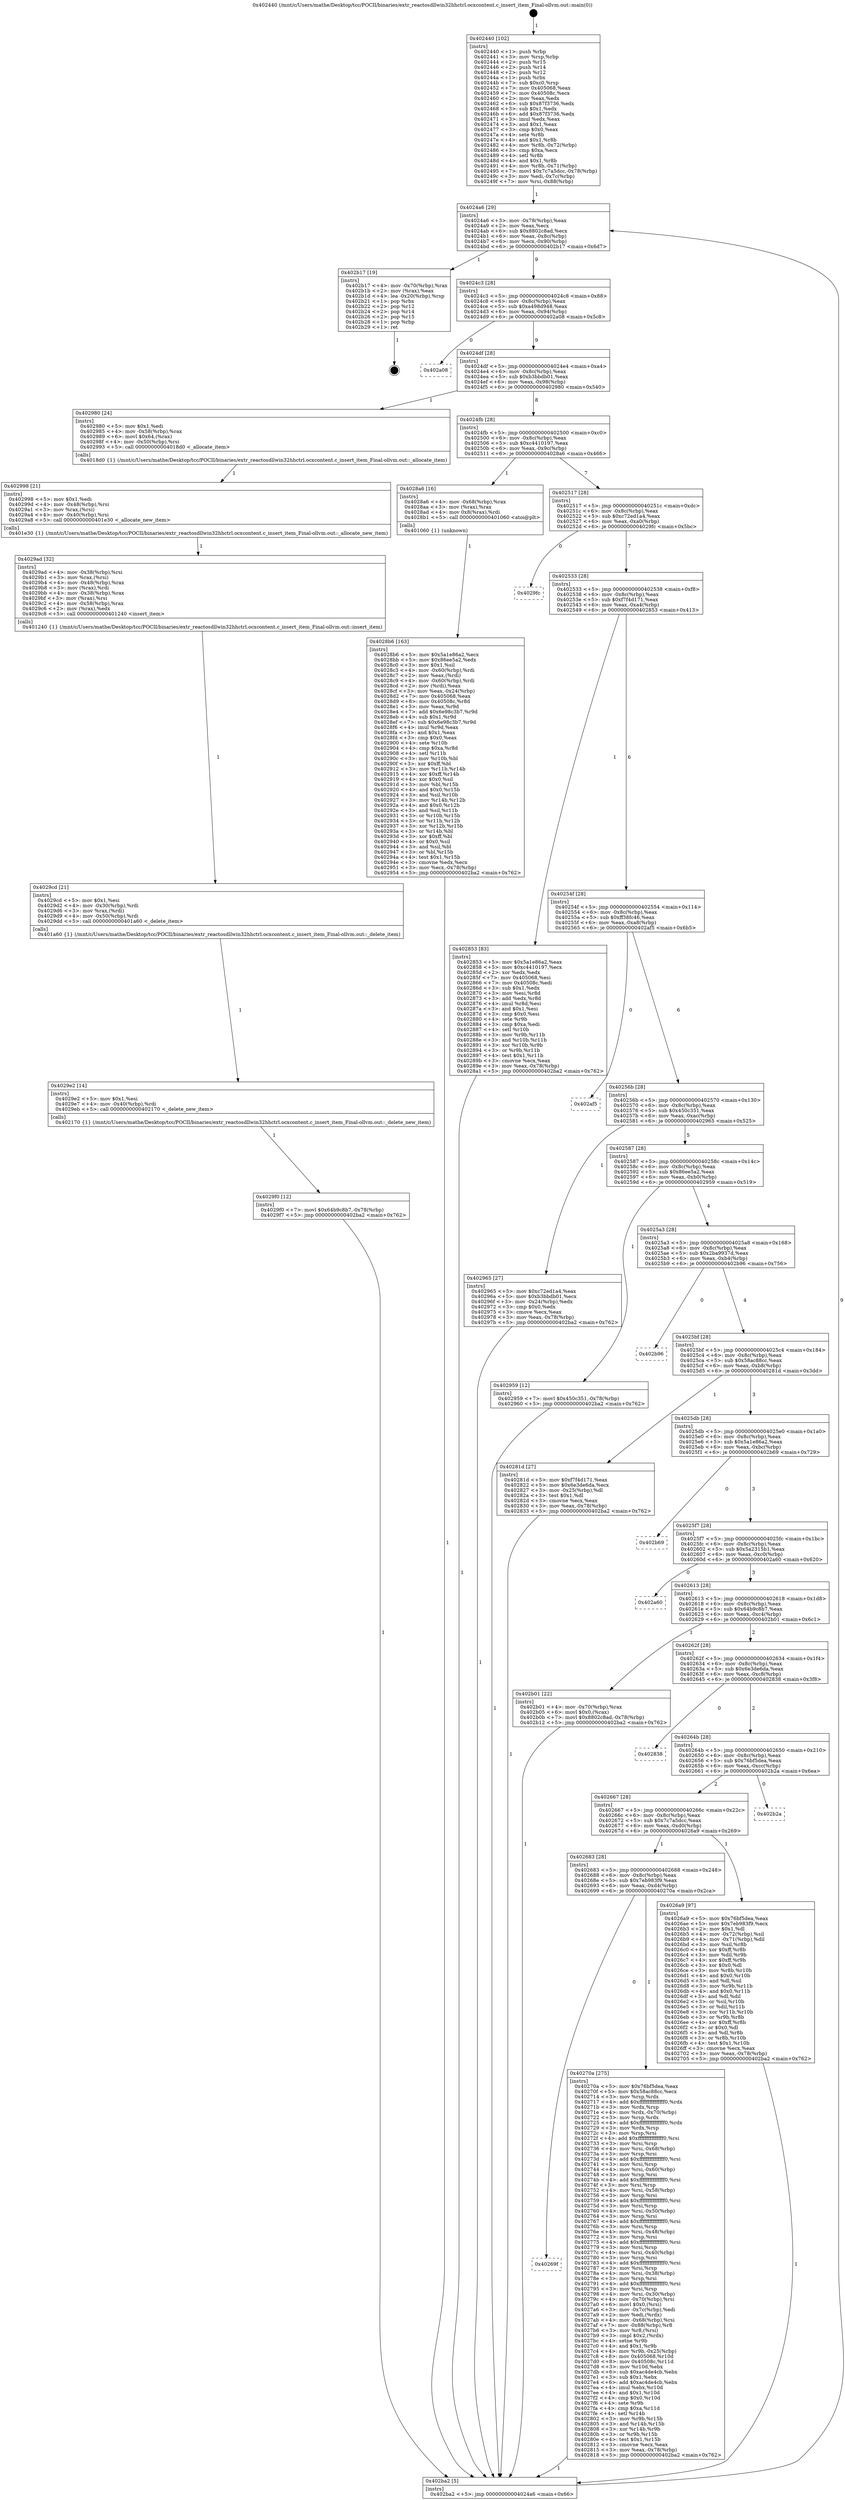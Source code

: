 digraph "0x402440" {
  label = "0x402440 (/mnt/c/Users/mathe/Desktop/tcc/POCII/binaries/extr_reactosdllwin32hhctrl.ocxcontent.c_insert_item_Final-ollvm.out::main(0))"
  labelloc = "t"
  node[shape=record]

  Entry [label="",width=0.3,height=0.3,shape=circle,fillcolor=black,style=filled]
  "0x4024a6" [label="{
     0x4024a6 [29]\l
     | [instrs]\l
     &nbsp;&nbsp;0x4024a6 \<+3\>: mov -0x78(%rbp),%eax\l
     &nbsp;&nbsp;0x4024a9 \<+2\>: mov %eax,%ecx\l
     &nbsp;&nbsp;0x4024ab \<+6\>: sub $0x8802c8ad,%ecx\l
     &nbsp;&nbsp;0x4024b1 \<+6\>: mov %eax,-0x8c(%rbp)\l
     &nbsp;&nbsp;0x4024b7 \<+6\>: mov %ecx,-0x90(%rbp)\l
     &nbsp;&nbsp;0x4024bd \<+6\>: je 0000000000402b17 \<main+0x6d7\>\l
  }"]
  "0x402b17" [label="{
     0x402b17 [19]\l
     | [instrs]\l
     &nbsp;&nbsp;0x402b17 \<+4\>: mov -0x70(%rbp),%rax\l
     &nbsp;&nbsp;0x402b1b \<+2\>: mov (%rax),%eax\l
     &nbsp;&nbsp;0x402b1d \<+4\>: lea -0x20(%rbp),%rsp\l
     &nbsp;&nbsp;0x402b21 \<+1\>: pop %rbx\l
     &nbsp;&nbsp;0x402b22 \<+2\>: pop %r12\l
     &nbsp;&nbsp;0x402b24 \<+2\>: pop %r14\l
     &nbsp;&nbsp;0x402b26 \<+2\>: pop %r15\l
     &nbsp;&nbsp;0x402b28 \<+1\>: pop %rbp\l
     &nbsp;&nbsp;0x402b29 \<+1\>: ret\l
  }"]
  "0x4024c3" [label="{
     0x4024c3 [28]\l
     | [instrs]\l
     &nbsp;&nbsp;0x4024c3 \<+5\>: jmp 00000000004024c8 \<main+0x88\>\l
     &nbsp;&nbsp;0x4024c8 \<+6\>: mov -0x8c(%rbp),%eax\l
     &nbsp;&nbsp;0x4024ce \<+5\>: sub $0xa498d948,%eax\l
     &nbsp;&nbsp;0x4024d3 \<+6\>: mov %eax,-0x94(%rbp)\l
     &nbsp;&nbsp;0x4024d9 \<+6\>: je 0000000000402a08 \<main+0x5c8\>\l
  }"]
  Exit [label="",width=0.3,height=0.3,shape=circle,fillcolor=black,style=filled,peripheries=2]
  "0x402a08" [label="{
     0x402a08\l
  }", style=dashed]
  "0x4024df" [label="{
     0x4024df [28]\l
     | [instrs]\l
     &nbsp;&nbsp;0x4024df \<+5\>: jmp 00000000004024e4 \<main+0xa4\>\l
     &nbsp;&nbsp;0x4024e4 \<+6\>: mov -0x8c(%rbp),%eax\l
     &nbsp;&nbsp;0x4024ea \<+5\>: sub $0xb3bbdb01,%eax\l
     &nbsp;&nbsp;0x4024ef \<+6\>: mov %eax,-0x98(%rbp)\l
     &nbsp;&nbsp;0x4024f5 \<+6\>: je 0000000000402980 \<main+0x540\>\l
  }"]
  "0x4029f0" [label="{
     0x4029f0 [12]\l
     | [instrs]\l
     &nbsp;&nbsp;0x4029f0 \<+7\>: movl $0x64b9c8b7,-0x78(%rbp)\l
     &nbsp;&nbsp;0x4029f7 \<+5\>: jmp 0000000000402ba2 \<main+0x762\>\l
  }"]
  "0x402980" [label="{
     0x402980 [24]\l
     | [instrs]\l
     &nbsp;&nbsp;0x402980 \<+5\>: mov $0x1,%edi\l
     &nbsp;&nbsp;0x402985 \<+4\>: mov -0x58(%rbp),%rax\l
     &nbsp;&nbsp;0x402989 \<+6\>: movl $0x64,(%rax)\l
     &nbsp;&nbsp;0x40298f \<+4\>: mov -0x50(%rbp),%rsi\l
     &nbsp;&nbsp;0x402993 \<+5\>: call 00000000004018d0 \<_allocate_item\>\l
     | [calls]\l
     &nbsp;&nbsp;0x4018d0 \{1\} (/mnt/c/Users/mathe/Desktop/tcc/POCII/binaries/extr_reactosdllwin32hhctrl.ocxcontent.c_insert_item_Final-ollvm.out::_allocate_item)\l
  }"]
  "0x4024fb" [label="{
     0x4024fb [28]\l
     | [instrs]\l
     &nbsp;&nbsp;0x4024fb \<+5\>: jmp 0000000000402500 \<main+0xc0\>\l
     &nbsp;&nbsp;0x402500 \<+6\>: mov -0x8c(%rbp),%eax\l
     &nbsp;&nbsp;0x402506 \<+5\>: sub $0xc4410197,%eax\l
     &nbsp;&nbsp;0x40250b \<+6\>: mov %eax,-0x9c(%rbp)\l
     &nbsp;&nbsp;0x402511 \<+6\>: je 00000000004028a6 \<main+0x466\>\l
  }"]
  "0x4029e2" [label="{
     0x4029e2 [14]\l
     | [instrs]\l
     &nbsp;&nbsp;0x4029e2 \<+5\>: mov $0x1,%esi\l
     &nbsp;&nbsp;0x4029e7 \<+4\>: mov -0x40(%rbp),%rdi\l
     &nbsp;&nbsp;0x4029eb \<+5\>: call 0000000000402170 \<_delete_new_item\>\l
     | [calls]\l
     &nbsp;&nbsp;0x402170 \{1\} (/mnt/c/Users/mathe/Desktop/tcc/POCII/binaries/extr_reactosdllwin32hhctrl.ocxcontent.c_insert_item_Final-ollvm.out::_delete_new_item)\l
  }"]
  "0x4028a6" [label="{
     0x4028a6 [16]\l
     | [instrs]\l
     &nbsp;&nbsp;0x4028a6 \<+4\>: mov -0x68(%rbp),%rax\l
     &nbsp;&nbsp;0x4028aa \<+3\>: mov (%rax),%rax\l
     &nbsp;&nbsp;0x4028ad \<+4\>: mov 0x8(%rax),%rdi\l
     &nbsp;&nbsp;0x4028b1 \<+5\>: call 0000000000401060 \<atoi@plt\>\l
     | [calls]\l
     &nbsp;&nbsp;0x401060 \{1\} (unknown)\l
  }"]
  "0x402517" [label="{
     0x402517 [28]\l
     | [instrs]\l
     &nbsp;&nbsp;0x402517 \<+5\>: jmp 000000000040251c \<main+0xdc\>\l
     &nbsp;&nbsp;0x40251c \<+6\>: mov -0x8c(%rbp),%eax\l
     &nbsp;&nbsp;0x402522 \<+5\>: sub $0xc72ed1a4,%eax\l
     &nbsp;&nbsp;0x402527 \<+6\>: mov %eax,-0xa0(%rbp)\l
     &nbsp;&nbsp;0x40252d \<+6\>: je 00000000004029fc \<main+0x5bc\>\l
  }"]
  "0x4029cd" [label="{
     0x4029cd [21]\l
     | [instrs]\l
     &nbsp;&nbsp;0x4029cd \<+5\>: mov $0x1,%esi\l
     &nbsp;&nbsp;0x4029d2 \<+4\>: mov -0x30(%rbp),%rdi\l
     &nbsp;&nbsp;0x4029d6 \<+3\>: mov %rax,(%rdi)\l
     &nbsp;&nbsp;0x4029d9 \<+4\>: mov -0x50(%rbp),%rdi\l
     &nbsp;&nbsp;0x4029dd \<+5\>: call 0000000000401a60 \<_delete_item\>\l
     | [calls]\l
     &nbsp;&nbsp;0x401a60 \{1\} (/mnt/c/Users/mathe/Desktop/tcc/POCII/binaries/extr_reactosdllwin32hhctrl.ocxcontent.c_insert_item_Final-ollvm.out::_delete_item)\l
  }"]
  "0x4029fc" [label="{
     0x4029fc\l
  }", style=dashed]
  "0x402533" [label="{
     0x402533 [28]\l
     | [instrs]\l
     &nbsp;&nbsp;0x402533 \<+5\>: jmp 0000000000402538 \<main+0xf8\>\l
     &nbsp;&nbsp;0x402538 \<+6\>: mov -0x8c(%rbp),%eax\l
     &nbsp;&nbsp;0x40253e \<+5\>: sub $0xf7f4d171,%eax\l
     &nbsp;&nbsp;0x402543 \<+6\>: mov %eax,-0xa4(%rbp)\l
     &nbsp;&nbsp;0x402549 \<+6\>: je 0000000000402853 \<main+0x413\>\l
  }"]
  "0x4029ad" [label="{
     0x4029ad [32]\l
     | [instrs]\l
     &nbsp;&nbsp;0x4029ad \<+4\>: mov -0x38(%rbp),%rsi\l
     &nbsp;&nbsp;0x4029b1 \<+3\>: mov %rax,(%rsi)\l
     &nbsp;&nbsp;0x4029b4 \<+4\>: mov -0x48(%rbp),%rax\l
     &nbsp;&nbsp;0x4029b8 \<+3\>: mov (%rax),%rdi\l
     &nbsp;&nbsp;0x4029bb \<+4\>: mov -0x38(%rbp),%rax\l
     &nbsp;&nbsp;0x4029bf \<+3\>: mov (%rax),%rsi\l
     &nbsp;&nbsp;0x4029c2 \<+4\>: mov -0x58(%rbp),%rax\l
     &nbsp;&nbsp;0x4029c6 \<+2\>: mov (%rax),%edx\l
     &nbsp;&nbsp;0x4029c8 \<+5\>: call 0000000000401240 \<insert_item\>\l
     | [calls]\l
     &nbsp;&nbsp;0x401240 \{1\} (/mnt/c/Users/mathe/Desktop/tcc/POCII/binaries/extr_reactosdllwin32hhctrl.ocxcontent.c_insert_item_Final-ollvm.out::insert_item)\l
  }"]
  "0x402853" [label="{
     0x402853 [83]\l
     | [instrs]\l
     &nbsp;&nbsp;0x402853 \<+5\>: mov $0x5a1e86a2,%eax\l
     &nbsp;&nbsp;0x402858 \<+5\>: mov $0xc4410197,%ecx\l
     &nbsp;&nbsp;0x40285d \<+2\>: xor %edx,%edx\l
     &nbsp;&nbsp;0x40285f \<+7\>: mov 0x405068,%esi\l
     &nbsp;&nbsp;0x402866 \<+7\>: mov 0x40508c,%edi\l
     &nbsp;&nbsp;0x40286d \<+3\>: sub $0x1,%edx\l
     &nbsp;&nbsp;0x402870 \<+3\>: mov %esi,%r8d\l
     &nbsp;&nbsp;0x402873 \<+3\>: add %edx,%r8d\l
     &nbsp;&nbsp;0x402876 \<+4\>: imul %r8d,%esi\l
     &nbsp;&nbsp;0x40287a \<+3\>: and $0x1,%esi\l
     &nbsp;&nbsp;0x40287d \<+3\>: cmp $0x0,%esi\l
     &nbsp;&nbsp;0x402880 \<+4\>: sete %r9b\l
     &nbsp;&nbsp;0x402884 \<+3\>: cmp $0xa,%edi\l
     &nbsp;&nbsp;0x402887 \<+4\>: setl %r10b\l
     &nbsp;&nbsp;0x40288b \<+3\>: mov %r9b,%r11b\l
     &nbsp;&nbsp;0x40288e \<+3\>: and %r10b,%r11b\l
     &nbsp;&nbsp;0x402891 \<+3\>: xor %r10b,%r9b\l
     &nbsp;&nbsp;0x402894 \<+3\>: or %r9b,%r11b\l
     &nbsp;&nbsp;0x402897 \<+4\>: test $0x1,%r11b\l
     &nbsp;&nbsp;0x40289b \<+3\>: cmovne %ecx,%eax\l
     &nbsp;&nbsp;0x40289e \<+3\>: mov %eax,-0x78(%rbp)\l
     &nbsp;&nbsp;0x4028a1 \<+5\>: jmp 0000000000402ba2 \<main+0x762\>\l
  }"]
  "0x40254f" [label="{
     0x40254f [28]\l
     | [instrs]\l
     &nbsp;&nbsp;0x40254f \<+5\>: jmp 0000000000402554 \<main+0x114\>\l
     &nbsp;&nbsp;0x402554 \<+6\>: mov -0x8c(%rbp),%eax\l
     &nbsp;&nbsp;0x40255a \<+5\>: sub $0xff38fc46,%eax\l
     &nbsp;&nbsp;0x40255f \<+6\>: mov %eax,-0xa8(%rbp)\l
     &nbsp;&nbsp;0x402565 \<+6\>: je 0000000000402af5 \<main+0x6b5\>\l
  }"]
  "0x402998" [label="{
     0x402998 [21]\l
     | [instrs]\l
     &nbsp;&nbsp;0x402998 \<+5\>: mov $0x1,%edi\l
     &nbsp;&nbsp;0x40299d \<+4\>: mov -0x48(%rbp),%rsi\l
     &nbsp;&nbsp;0x4029a1 \<+3\>: mov %rax,(%rsi)\l
     &nbsp;&nbsp;0x4029a4 \<+4\>: mov -0x40(%rbp),%rsi\l
     &nbsp;&nbsp;0x4029a8 \<+5\>: call 0000000000401e30 \<_allocate_new_item\>\l
     | [calls]\l
     &nbsp;&nbsp;0x401e30 \{1\} (/mnt/c/Users/mathe/Desktop/tcc/POCII/binaries/extr_reactosdllwin32hhctrl.ocxcontent.c_insert_item_Final-ollvm.out::_allocate_new_item)\l
  }"]
  "0x402af5" [label="{
     0x402af5\l
  }", style=dashed]
  "0x40256b" [label="{
     0x40256b [28]\l
     | [instrs]\l
     &nbsp;&nbsp;0x40256b \<+5\>: jmp 0000000000402570 \<main+0x130\>\l
     &nbsp;&nbsp;0x402570 \<+6\>: mov -0x8c(%rbp),%eax\l
     &nbsp;&nbsp;0x402576 \<+5\>: sub $0x450c351,%eax\l
     &nbsp;&nbsp;0x40257b \<+6\>: mov %eax,-0xac(%rbp)\l
     &nbsp;&nbsp;0x402581 \<+6\>: je 0000000000402965 \<main+0x525\>\l
  }"]
  "0x4028b6" [label="{
     0x4028b6 [163]\l
     | [instrs]\l
     &nbsp;&nbsp;0x4028b6 \<+5\>: mov $0x5a1e86a2,%ecx\l
     &nbsp;&nbsp;0x4028bb \<+5\>: mov $0x86ee5a2,%edx\l
     &nbsp;&nbsp;0x4028c0 \<+3\>: mov $0x1,%sil\l
     &nbsp;&nbsp;0x4028c3 \<+4\>: mov -0x60(%rbp),%rdi\l
     &nbsp;&nbsp;0x4028c7 \<+2\>: mov %eax,(%rdi)\l
     &nbsp;&nbsp;0x4028c9 \<+4\>: mov -0x60(%rbp),%rdi\l
     &nbsp;&nbsp;0x4028cd \<+2\>: mov (%rdi),%eax\l
     &nbsp;&nbsp;0x4028cf \<+3\>: mov %eax,-0x24(%rbp)\l
     &nbsp;&nbsp;0x4028d2 \<+7\>: mov 0x405068,%eax\l
     &nbsp;&nbsp;0x4028d9 \<+8\>: mov 0x40508c,%r8d\l
     &nbsp;&nbsp;0x4028e1 \<+3\>: mov %eax,%r9d\l
     &nbsp;&nbsp;0x4028e4 \<+7\>: add $0x6e98c3b7,%r9d\l
     &nbsp;&nbsp;0x4028eb \<+4\>: sub $0x1,%r9d\l
     &nbsp;&nbsp;0x4028ef \<+7\>: sub $0x6e98c3b7,%r9d\l
     &nbsp;&nbsp;0x4028f6 \<+4\>: imul %r9d,%eax\l
     &nbsp;&nbsp;0x4028fa \<+3\>: and $0x1,%eax\l
     &nbsp;&nbsp;0x4028fd \<+3\>: cmp $0x0,%eax\l
     &nbsp;&nbsp;0x402900 \<+4\>: sete %r10b\l
     &nbsp;&nbsp;0x402904 \<+4\>: cmp $0xa,%r8d\l
     &nbsp;&nbsp;0x402908 \<+4\>: setl %r11b\l
     &nbsp;&nbsp;0x40290c \<+3\>: mov %r10b,%bl\l
     &nbsp;&nbsp;0x40290f \<+3\>: xor $0xff,%bl\l
     &nbsp;&nbsp;0x402912 \<+3\>: mov %r11b,%r14b\l
     &nbsp;&nbsp;0x402915 \<+4\>: xor $0xff,%r14b\l
     &nbsp;&nbsp;0x402919 \<+4\>: xor $0x0,%sil\l
     &nbsp;&nbsp;0x40291d \<+3\>: mov %bl,%r15b\l
     &nbsp;&nbsp;0x402920 \<+4\>: and $0x0,%r15b\l
     &nbsp;&nbsp;0x402924 \<+3\>: and %sil,%r10b\l
     &nbsp;&nbsp;0x402927 \<+3\>: mov %r14b,%r12b\l
     &nbsp;&nbsp;0x40292a \<+4\>: and $0x0,%r12b\l
     &nbsp;&nbsp;0x40292e \<+3\>: and %sil,%r11b\l
     &nbsp;&nbsp;0x402931 \<+3\>: or %r10b,%r15b\l
     &nbsp;&nbsp;0x402934 \<+3\>: or %r11b,%r12b\l
     &nbsp;&nbsp;0x402937 \<+3\>: xor %r12b,%r15b\l
     &nbsp;&nbsp;0x40293a \<+3\>: or %r14b,%bl\l
     &nbsp;&nbsp;0x40293d \<+3\>: xor $0xff,%bl\l
     &nbsp;&nbsp;0x402940 \<+4\>: or $0x0,%sil\l
     &nbsp;&nbsp;0x402944 \<+3\>: and %sil,%bl\l
     &nbsp;&nbsp;0x402947 \<+3\>: or %bl,%r15b\l
     &nbsp;&nbsp;0x40294a \<+4\>: test $0x1,%r15b\l
     &nbsp;&nbsp;0x40294e \<+3\>: cmovne %edx,%ecx\l
     &nbsp;&nbsp;0x402951 \<+3\>: mov %ecx,-0x78(%rbp)\l
     &nbsp;&nbsp;0x402954 \<+5\>: jmp 0000000000402ba2 \<main+0x762\>\l
  }"]
  "0x402965" [label="{
     0x402965 [27]\l
     | [instrs]\l
     &nbsp;&nbsp;0x402965 \<+5\>: mov $0xc72ed1a4,%eax\l
     &nbsp;&nbsp;0x40296a \<+5\>: mov $0xb3bbdb01,%ecx\l
     &nbsp;&nbsp;0x40296f \<+3\>: mov -0x24(%rbp),%edx\l
     &nbsp;&nbsp;0x402972 \<+3\>: cmp $0x0,%edx\l
     &nbsp;&nbsp;0x402975 \<+3\>: cmove %ecx,%eax\l
     &nbsp;&nbsp;0x402978 \<+3\>: mov %eax,-0x78(%rbp)\l
     &nbsp;&nbsp;0x40297b \<+5\>: jmp 0000000000402ba2 \<main+0x762\>\l
  }"]
  "0x402587" [label="{
     0x402587 [28]\l
     | [instrs]\l
     &nbsp;&nbsp;0x402587 \<+5\>: jmp 000000000040258c \<main+0x14c\>\l
     &nbsp;&nbsp;0x40258c \<+6\>: mov -0x8c(%rbp),%eax\l
     &nbsp;&nbsp;0x402592 \<+5\>: sub $0x86ee5a2,%eax\l
     &nbsp;&nbsp;0x402597 \<+6\>: mov %eax,-0xb0(%rbp)\l
     &nbsp;&nbsp;0x40259d \<+6\>: je 0000000000402959 \<main+0x519\>\l
  }"]
  "0x40269f" [label="{
     0x40269f\l
  }", style=dashed]
  "0x402959" [label="{
     0x402959 [12]\l
     | [instrs]\l
     &nbsp;&nbsp;0x402959 \<+7\>: movl $0x450c351,-0x78(%rbp)\l
     &nbsp;&nbsp;0x402960 \<+5\>: jmp 0000000000402ba2 \<main+0x762\>\l
  }"]
  "0x4025a3" [label="{
     0x4025a3 [28]\l
     | [instrs]\l
     &nbsp;&nbsp;0x4025a3 \<+5\>: jmp 00000000004025a8 \<main+0x168\>\l
     &nbsp;&nbsp;0x4025a8 \<+6\>: mov -0x8c(%rbp),%eax\l
     &nbsp;&nbsp;0x4025ae \<+5\>: sub $0x2ba9937d,%eax\l
     &nbsp;&nbsp;0x4025b3 \<+6\>: mov %eax,-0xb4(%rbp)\l
     &nbsp;&nbsp;0x4025b9 \<+6\>: je 0000000000402b96 \<main+0x756\>\l
  }"]
  "0x40270a" [label="{
     0x40270a [275]\l
     | [instrs]\l
     &nbsp;&nbsp;0x40270a \<+5\>: mov $0x76bf5dea,%eax\l
     &nbsp;&nbsp;0x40270f \<+5\>: mov $0x58ac88cc,%ecx\l
     &nbsp;&nbsp;0x402714 \<+3\>: mov %rsp,%rdx\l
     &nbsp;&nbsp;0x402717 \<+4\>: add $0xfffffffffffffff0,%rdx\l
     &nbsp;&nbsp;0x40271b \<+3\>: mov %rdx,%rsp\l
     &nbsp;&nbsp;0x40271e \<+4\>: mov %rdx,-0x70(%rbp)\l
     &nbsp;&nbsp;0x402722 \<+3\>: mov %rsp,%rdx\l
     &nbsp;&nbsp;0x402725 \<+4\>: add $0xfffffffffffffff0,%rdx\l
     &nbsp;&nbsp;0x402729 \<+3\>: mov %rdx,%rsp\l
     &nbsp;&nbsp;0x40272c \<+3\>: mov %rsp,%rsi\l
     &nbsp;&nbsp;0x40272f \<+4\>: add $0xfffffffffffffff0,%rsi\l
     &nbsp;&nbsp;0x402733 \<+3\>: mov %rsi,%rsp\l
     &nbsp;&nbsp;0x402736 \<+4\>: mov %rsi,-0x68(%rbp)\l
     &nbsp;&nbsp;0x40273a \<+3\>: mov %rsp,%rsi\l
     &nbsp;&nbsp;0x40273d \<+4\>: add $0xfffffffffffffff0,%rsi\l
     &nbsp;&nbsp;0x402741 \<+3\>: mov %rsi,%rsp\l
     &nbsp;&nbsp;0x402744 \<+4\>: mov %rsi,-0x60(%rbp)\l
     &nbsp;&nbsp;0x402748 \<+3\>: mov %rsp,%rsi\l
     &nbsp;&nbsp;0x40274b \<+4\>: add $0xfffffffffffffff0,%rsi\l
     &nbsp;&nbsp;0x40274f \<+3\>: mov %rsi,%rsp\l
     &nbsp;&nbsp;0x402752 \<+4\>: mov %rsi,-0x58(%rbp)\l
     &nbsp;&nbsp;0x402756 \<+3\>: mov %rsp,%rsi\l
     &nbsp;&nbsp;0x402759 \<+4\>: add $0xfffffffffffffff0,%rsi\l
     &nbsp;&nbsp;0x40275d \<+3\>: mov %rsi,%rsp\l
     &nbsp;&nbsp;0x402760 \<+4\>: mov %rsi,-0x50(%rbp)\l
     &nbsp;&nbsp;0x402764 \<+3\>: mov %rsp,%rsi\l
     &nbsp;&nbsp;0x402767 \<+4\>: add $0xfffffffffffffff0,%rsi\l
     &nbsp;&nbsp;0x40276b \<+3\>: mov %rsi,%rsp\l
     &nbsp;&nbsp;0x40276e \<+4\>: mov %rsi,-0x48(%rbp)\l
     &nbsp;&nbsp;0x402772 \<+3\>: mov %rsp,%rsi\l
     &nbsp;&nbsp;0x402775 \<+4\>: add $0xfffffffffffffff0,%rsi\l
     &nbsp;&nbsp;0x402779 \<+3\>: mov %rsi,%rsp\l
     &nbsp;&nbsp;0x40277c \<+4\>: mov %rsi,-0x40(%rbp)\l
     &nbsp;&nbsp;0x402780 \<+3\>: mov %rsp,%rsi\l
     &nbsp;&nbsp;0x402783 \<+4\>: add $0xfffffffffffffff0,%rsi\l
     &nbsp;&nbsp;0x402787 \<+3\>: mov %rsi,%rsp\l
     &nbsp;&nbsp;0x40278a \<+4\>: mov %rsi,-0x38(%rbp)\l
     &nbsp;&nbsp;0x40278e \<+3\>: mov %rsp,%rsi\l
     &nbsp;&nbsp;0x402791 \<+4\>: add $0xfffffffffffffff0,%rsi\l
     &nbsp;&nbsp;0x402795 \<+3\>: mov %rsi,%rsp\l
     &nbsp;&nbsp;0x402798 \<+4\>: mov %rsi,-0x30(%rbp)\l
     &nbsp;&nbsp;0x40279c \<+4\>: mov -0x70(%rbp),%rsi\l
     &nbsp;&nbsp;0x4027a0 \<+6\>: movl $0x0,(%rsi)\l
     &nbsp;&nbsp;0x4027a6 \<+3\>: mov -0x7c(%rbp),%edi\l
     &nbsp;&nbsp;0x4027a9 \<+2\>: mov %edi,(%rdx)\l
     &nbsp;&nbsp;0x4027ab \<+4\>: mov -0x68(%rbp),%rsi\l
     &nbsp;&nbsp;0x4027af \<+7\>: mov -0x88(%rbp),%r8\l
     &nbsp;&nbsp;0x4027b6 \<+3\>: mov %r8,(%rsi)\l
     &nbsp;&nbsp;0x4027b9 \<+3\>: cmpl $0x2,(%rdx)\l
     &nbsp;&nbsp;0x4027bc \<+4\>: setne %r9b\l
     &nbsp;&nbsp;0x4027c0 \<+4\>: and $0x1,%r9b\l
     &nbsp;&nbsp;0x4027c4 \<+4\>: mov %r9b,-0x25(%rbp)\l
     &nbsp;&nbsp;0x4027c8 \<+8\>: mov 0x405068,%r10d\l
     &nbsp;&nbsp;0x4027d0 \<+8\>: mov 0x40508c,%r11d\l
     &nbsp;&nbsp;0x4027d8 \<+3\>: mov %r10d,%ebx\l
     &nbsp;&nbsp;0x4027db \<+6\>: sub $0xac4de4cb,%ebx\l
     &nbsp;&nbsp;0x4027e1 \<+3\>: sub $0x1,%ebx\l
     &nbsp;&nbsp;0x4027e4 \<+6\>: add $0xac4de4cb,%ebx\l
     &nbsp;&nbsp;0x4027ea \<+4\>: imul %ebx,%r10d\l
     &nbsp;&nbsp;0x4027ee \<+4\>: and $0x1,%r10d\l
     &nbsp;&nbsp;0x4027f2 \<+4\>: cmp $0x0,%r10d\l
     &nbsp;&nbsp;0x4027f6 \<+4\>: sete %r9b\l
     &nbsp;&nbsp;0x4027fa \<+4\>: cmp $0xa,%r11d\l
     &nbsp;&nbsp;0x4027fe \<+4\>: setl %r14b\l
     &nbsp;&nbsp;0x402802 \<+3\>: mov %r9b,%r15b\l
     &nbsp;&nbsp;0x402805 \<+3\>: and %r14b,%r15b\l
     &nbsp;&nbsp;0x402808 \<+3\>: xor %r14b,%r9b\l
     &nbsp;&nbsp;0x40280b \<+3\>: or %r9b,%r15b\l
     &nbsp;&nbsp;0x40280e \<+4\>: test $0x1,%r15b\l
     &nbsp;&nbsp;0x402812 \<+3\>: cmovne %ecx,%eax\l
     &nbsp;&nbsp;0x402815 \<+3\>: mov %eax,-0x78(%rbp)\l
     &nbsp;&nbsp;0x402818 \<+5\>: jmp 0000000000402ba2 \<main+0x762\>\l
  }"]
  "0x402b96" [label="{
     0x402b96\l
  }", style=dashed]
  "0x4025bf" [label="{
     0x4025bf [28]\l
     | [instrs]\l
     &nbsp;&nbsp;0x4025bf \<+5\>: jmp 00000000004025c4 \<main+0x184\>\l
     &nbsp;&nbsp;0x4025c4 \<+6\>: mov -0x8c(%rbp),%eax\l
     &nbsp;&nbsp;0x4025ca \<+5\>: sub $0x58ac88cc,%eax\l
     &nbsp;&nbsp;0x4025cf \<+6\>: mov %eax,-0xb8(%rbp)\l
     &nbsp;&nbsp;0x4025d5 \<+6\>: je 000000000040281d \<main+0x3dd\>\l
  }"]
  "0x402440" [label="{
     0x402440 [102]\l
     | [instrs]\l
     &nbsp;&nbsp;0x402440 \<+1\>: push %rbp\l
     &nbsp;&nbsp;0x402441 \<+3\>: mov %rsp,%rbp\l
     &nbsp;&nbsp;0x402444 \<+2\>: push %r15\l
     &nbsp;&nbsp;0x402446 \<+2\>: push %r14\l
     &nbsp;&nbsp;0x402448 \<+2\>: push %r12\l
     &nbsp;&nbsp;0x40244a \<+1\>: push %rbx\l
     &nbsp;&nbsp;0x40244b \<+7\>: sub $0xc0,%rsp\l
     &nbsp;&nbsp;0x402452 \<+7\>: mov 0x405068,%eax\l
     &nbsp;&nbsp;0x402459 \<+7\>: mov 0x40508c,%ecx\l
     &nbsp;&nbsp;0x402460 \<+2\>: mov %eax,%edx\l
     &nbsp;&nbsp;0x402462 \<+6\>: sub $0x87f3736,%edx\l
     &nbsp;&nbsp;0x402468 \<+3\>: sub $0x1,%edx\l
     &nbsp;&nbsp;0x40246b \<+6\>: add $0x87f3736,%edx\l
     &nbsp;&nbsp;0x402471 \<+3\>: imul %edx,%eax\l
     &nbsp;&nbsp;0x402474 \<+3\>: and $0x1,%eax\l
     &nbsp;&nbsp;0x402477 \<+3\>: cmp $0x0,%eax\l
     &nbsp;&nbsp;0x40247a \<+4\>: sete %r8b\l
     &nbsp;&nbsp;0x40247e \<+4\>: and $0x1,%r8b\l
     &nbsp;&nbsp;0x402482 \<+4\>: mov %r8b,-0x72(%rbp)\l
     &nbsp;&nbsp;0x402486 \<+3\>: cmp $0xa,%ecx\l
     &nbsp;&nbsp;0x402489 \<+4\>: setl %r8b\l
     &nbsp;&nbsp;0x40248d \<+4\>: and $0x1,%r8b\l
     &nbsp;&nbsp;0x402491 \<+4\>: mov %r8b,-0x71(%rbp)\l
     &nbsp;&nbsp;0x402495 \<+7\>: movl $0x7c7a5dcc,-0x78(%rbp)\l
     &nbsp;&nbsp;0x40249c \<+3\>: mov %edi,-0x7c(%rbp)\l
     &nbsp;&nbsp;0x40249f \<+7\>: mov %rsi,-0x88(%rbp)\l
  }"]
  "0x40281d" [label="{
     0x40281d [27]\l
     | [instrs]\l
     &nbsp;&nbsp;0x40281d \<+5\>: mov $0xf7f4d171,%eax\l
     &nbsp;&nbsp;0x402822 \<+5\>: mov $0x6e3de6da,%ecx\l
     &nbsp;&nbsp;0x402827 \<+3\>: mov -0x25(%rbp),%dl\l
     &nbsp;&nbsp;0x40282a \<+3\>: test $0x1,%dl\l
     &nbsp;&nbsp;0x40282d \<+3\>: cmovne %ecx,%eax\l
     &nbsp;&nbsp;0x402830 \<+3\>: mov %eax,-0x78(%rbp)\l
     &nbsp;&nbsp;0x402833 \<+5\>: jmp 0000000000402ba2 \<main+0x762\>\l
  }"]
  "0x4025db" [label="{
     0x4025db [28]\l
     | [instrs]\l
     &nbsp;&nbsp;0x4025db \<+5\>: jmp 00000000004025e0 \<main+0x1a0\>\l
     &nbsp;&nbsp;0x4025e0 \<+6\>: mov -0x8c(%rbp),%eax\l
     &nbsp;&nbsp;0x4025e6 \<+5\>: sub $0x5a1e86a2,%eax\l
     &nbsp;&nbsp;0x4025eb \<+6\>: mov %eax,-0xbc(%rbp)\l
     &nbsp;&nbsp;0x4025f1 \<+6\>: je 0000000000402b69 \<main+0x729\>\l
  }"]
  "0x402ba2" [label="{
     0x402ba2 [5]\l
     | [instrs]\l
     &nbsp;&nbsp;0x402ba2 \<+5\>: jmp 00000000004024a6 \<main+0x66\>\l
  }"]
  "0x402b69" [label="{
     0x402b69\l
  }", style=dashed]
  "0x4025f7" [label="{
     0x4025f7 [28]\l
     | [instrs]\l
     &nbsp;&nbsp;0x4025f7 \<+5\>: jmp 00000000004025fc \<main+0x1bc\>\l
     &nbsp;&nbsp;0x4025fc \<+6\>: mov -0x8c(%rbp),%eax\l
     &nbsp;&nbsp;0x402602 \<+5\>: sub $0x5a2315b1,%eax\l
     &nbsp;&nbsp;0x402607 \<+6\>: mov %eax,-0xc0(%rbp)\l
     &nbsp;&nbsp;0x40260d \<+6\>: je 0000000000402a60 \<main+0x620\>\l
  }"]
  "0x402683" [label="{
     0x402683 [28]\l
     | [instrs]\l
     &nbsp;&nbsp;0x402683 \<+5\>: jmp 0000000000402688 \<main+0x248\>\l
     &nbsp;&nbsp;0x402688 \<+6\>: mov -0x8c(%rbp),%eax\l
     &nbsp;&nbsp;0x40268e \<+5\>: sub $0x7eb983f9,%eax\l
     &nbsp;&nbsp;0x402693 \<+6\>: mov %eax,-0xd4(%rbp)\l
     &nbsp;&nbsp;0x402699 \<+6\>: je 000000000040270a \<main+0x2ca\>\l
  }"]
  "0x402a60" [label="{
     0x402a60\l
  }", style=dashed]
  "0x402613" [label="{
     0x402613 [28]\l
     | [instrs]\l
     &nbsp;&nbsp;0x402613 \<+5\>: jmp 0000000000402618 \<main+0x1d8\>\l
     &nbsp;&nbsp;0x402618 \<+6\>: mov -0x8c(%rbp),%eax\l
     &nbsp;&nbsp;0x40261e \<+5\>: sub $0x64b9c8b7,%eax\l
     &nbsp;&nbsp;0x402623 \<+6\>: mov %eax,-0xc4(%rbp)\l
     &nbsp;&nbsp;0x402629 \<+6\>: je 0000000000402b01 \<main+0x6c1\>\l
  }"]
  "0x4026a9" [label="{
     0x4026a9 [97]\l
     | [instrs]\l
     &nbsp;&nbsp;0x4026a9 \<+5\>: mov $0x76bf5dea,%eax\l
     &nbsp;&nbsp;0x4026ae \<+5\>: mov $0x7eb983f9,%ecx\l
     &nbsp;&nbsp;0x4026b3 \<+2\>: mov $0x1,%dl\l
     &nbsp;&nbsp;0x4026b5 \<+4\>: mov -0x72(%rbp),%sil\l
     &nbsp;&nbsp;0x4026b9 \<+4\>: mov -0x71(%rbp),%dil\l
     &nbsp;&nbsp;0x4026bd \<+3\>: mov %sil,%r8b\l
     &nbsp;&nbsp;0x4026c0 \<+4\>: xor $0xff,%r8b\l
     &nbsp;&nbsp;0x4026c4 \<+3\>: mov %dil,%r9b\l
     &nbsp;&nbsp;0x4026c7 \<+4\>: xor $0xff,%r9b\l
     &nbsp;&nbsp;0x4026cb \<+3\>: xor $0x0,%dl\l
     &nbsp;&nbsp;0x4026ce \<+3\>: mov %r8b,%r10b\l
     &nbsp;&nbsp;0x4026d1 \<+4\>: and $0x0,%r10b\l
     &nbsp;&nbsp;0x4026d5 \<+3\>: and %dl,%sil\l
     &nbsp;&nbsp;0x4026d8 \<+3\>: mov %r9b,%r11b\l
     &nbsp;&nbsp;0x4026db \<+4\>: and $0x0,%r11b\l
     &nbsp;&nbsp;0x4026df \<+3\>: and %dl,%dil\l
     &nbsp;&nbsp;0x4026e2 \<+3\>: or %sil,%r10b\l
     &nbsp;&nbsp;0x4026e5 \<+3\>: or %dil,%r11b\l
     &nbsp;&nbsp;0x4026e8 \<+3\>: xor %r11b,%r10b\l
     &nbsp;&nbsp;0x4026eb \<+3\>: or %r9b,%r8b\l
     &nbsp;&nbsp;0x4026ee \<+4\>: xor $0xff,%r8b\l
     &nbsp;&nbsp;0x4026f2 \<+3\>: or $0x0,%dl\l
     &nbsp;&nbsp;0x4026f5 \<+3\>: and %dl,%r8b\l
     &nbsp;&nbsp;0x4026f8 \<+3\>: or %r8b,%r10b\l
     &nbsp;&nbsp;0x4026fb \<+4\>: test $0x1,%r10b\l
     &nbsp;&nbsp;0x4026ff \<+3\>: cmovne %ecx,%eax\l
     &nbsp;&nbsp;0x402702 \<+3\>: mov %eax,-0x78(%rbp)\l
     &nbsp;&nbsp;0x402705 \<+5\>: jmp 0000000000402ba2 \<main+0x762\>\l
  }"]
  "0x402b01" [label="{
     0x402b01 [22]\l
     | [instrs]\l
     &nbsp;&nbsp;0x402b01 \<+4\>: mov -0x70(%rbp),%rax\l
     &nbsp;&nbsp;0x402b05 \<+6\>: movl $0x0,(%rax)\l
     &nbsp;&nbsp;0x402b0b \<+7\>: movl $0x8802c8ad,-0x78(%rbp)\l
     &nbsp;&nbsp;0x402b12 \<+5\>: jmp 0000000000402ba2 \<main+0x762\>\l
  }"]
  "0x40262f" [label="{
     0x40262f [28]\l
     | [instrs]\l
     &nbsp;&nbsp;0x40262f \<+5\>: jmp 0000000000402634 \<main+0x1f4\>\l
     &nbsp;&nbsp;0x402634 \<+6\>: mov -0x8c(%rbp),%eax\l
     &nbsp;&nbsp;0x40263a \<+5\>: sub $0x6e3de6da,%eax\l
     &nbsp;&nbsp;0x40263f \<+6\>: mov %eax,-0xc8(%rbp)\l
     &nbsp;&nbsp;0x402645 \<+6\>: je 0000000000402838 \<main+0x3f8\>\l
  }"]
  "0x402667" [label="{
     0x402667 [28]\l
     | [instrs]\l
     &nbsp;&nbsp;0x402667 \<+5\>: jmp 000000000040266c \<main+0x22c\>\l
     &nbsp;&nbsp;0x40266c \<+6\>: mov -0x8c(%rbp),%eax\l
     &nbsp;&nbsp;0x402672 \<+5\>: sub $0x7c7a5dcc,%eax\l
     &nbsp;&nbsp;0x402677 \<+6\>: mov %eax,-0xd0(%rbp)\l
     &nbsp;&nbsp;0x40267d \<+6\>: je 00000000004026a9 \<main+0x269\>\l
  }"]
  "0x402838" [label="{
     0x402838\l
  }", style=dashed]
  "0x40264b" [label="{
     0x40264b [28]\l
     | [instrs]\l
     &nbsp;&nbsp;0x40264b \<+5\>: jmp 0000000000402650 \<main+0x210\>\l
     &nbsp;&nbsp;0x402650 \<+6\>: mov -0x8c(%rbp),%eax\l
     &nbsp;&nbsp;0x402656 \<+5\>: sub $0x76bf5dea,%eax\l
     &nbsp;&nbsp;0x40265b \<+6\>: mov %eax,-0xcc(%rbp)\l
     &nbsp;&nbsp;0x402661 \<+6\>: je 0000000000402b2a \<main+0x6ea\>\l
  }"]
  "0x402b2a" [label="{
     0x402b2a\l
  }", style=dashed]
  Entry -> "0x402440" [label=" 1"]
  "0x4024a6" -> "0x402b17" [label=" 1"]
  "0x4024a6" -> "0x4024c3" [label=" 9"]
  "0x402b17" -> Exit [label=" 1"]
  "0x4024c3" -> "0x402a08" [label=" 0"]
  "0x4024c3" -> "0x4024df" [label=" 9"]
  "0x402b01" -> "0x402ba2" [label=" 1"]
  "0x4024df" -> "0x402980" [label=" 1"]
  "0x4024df" -> "0x4024fb" [label=" 8"]
  "0x4029f0" -> "0x402ba2" [label=" 1"]
  "0x4024fb" -> "0x4028a6" [label=" 1"]
  "0x4024fb" -> "0x402517" [label=" 7"]
  "0x4029e2" -> "0x4029f0" [label=" 1"]
  "0x402517" -> "0x4029fc" [label=" 0"]
  "0x402517" -> "0x402533" [label=" 7"]
  "0x4029cd" -> "0x4029e2" [label=" 1"]
  "0x402533" -> "0x402853" [label=" 1"]
  "0x402533" -> "0x40254f" [label=" 6"]
  "0x4029ad" -> "0x4029cd" [label=" 1"]
  "0x40254f" -> "0x402af5" [label=" 0"]
  "0x40254f" -> "0x40256b" [label=" 6"]
  "0x402998" -> "0x4029ad" [label=" 1"]
  "0x40256b" -> "0x402965" [label=" 1"]
  "0x40256b" -> "0x402587" [label=" 5"]
  "0x402980" -> "0x402998" [label=" 1"]
  "0x402587" -> "0x402959" [label=" 1"]
  "0x402587" -> "0x4025a3" [label=" 4"]
  "0x402959" -> "0x402ba2" [label=" 1"]
  "0x4025a3" -> "0x402b96" [label=" 0"]
  "0x4025a3" -> "0x4025bf" [label=" 4"]
  "0x4028b6" -> "0x402ba2" [label=" 1"]
  "0x4025bf" -> "0x40281d" [label=" 1"]
  "0x4025bf" -> "0x4025db" [label=" 3"]
  "0x402853" -> "0x402ba2" [label=" 1"]
  "0x4025db" -> "0x402b69" [label=" 0"]
  "0x4025db" -> "0x4025f7" [label=" 3"]
  "0x40281d" -> "0x402ba2" [label=" 1"]
  "0x4025f7" -> "0x402a60" [label=" 0"]
  "0x4025f7" -> "0x402613" [label=" 3"]
  "0x40270a" -> "0x402ba2" [label=" 1"]
  "0x402613" -> "0x402b01" [label=" 1"]
  "0x402613" -> "0x40262f" [label=" 2"]
  "0x402965" -> "0x402ba2" [label=" 1"]
  "0x40262f" -> "0x402838" [label=" 0"]
  "0x40262f" -> "0x40264b" [label=" 2"]
  "0x402683" -> "0x40270a" [label=" 1"]
  "0x40264b" -> "0x402b2a" [label=" 0"]
  "0x40264b" -> "0x402667" [label=" 2"]
  "0x402683" -> "0x40269f" [label=" 0"]
  "0x402667" -> "0x4026a9" [label=" 1"]
  "0x402667" -> "0x402683" [label=" 1"]
  "0x4026a9" -> "0x402ba2" [label=" 1"]
  "0x402440" -> "0x4024a6" [label=" 1"]
  "0x402ba2" -> "0x4024a6" [label=" 9"]
  "0x4028a6" -> "0x4028b6" [label=" 1"]
}
